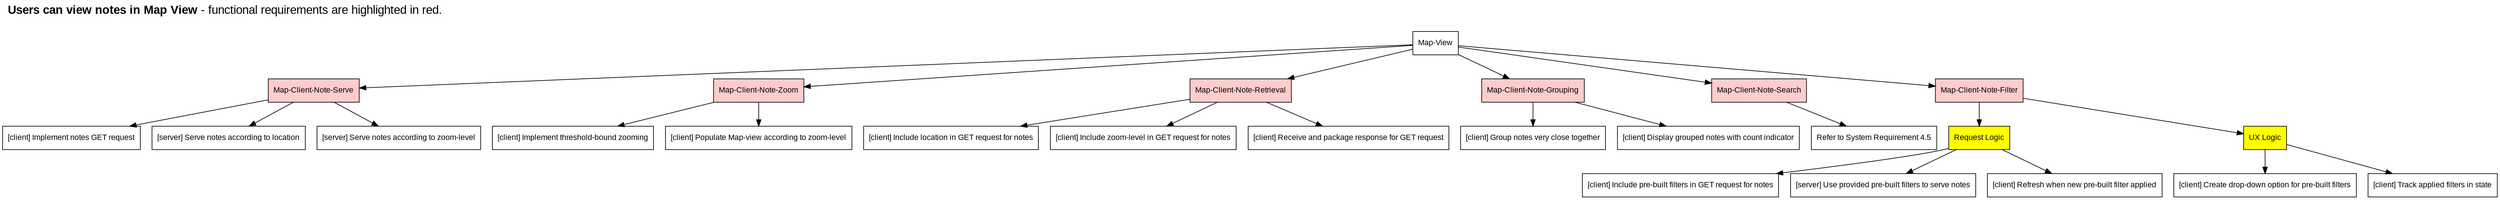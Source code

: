 /*
Users must be able to view local notes using a Map View

Map-Client-Note-Serve:      The server should return a list of all notes 
                            within a radius around a location

Map-Client-Zoom:            The client should allow zooming out upto a 
                            certain threshold

Map-Client-Note-Retrieval:  The client should send requests with the location
                            of the user to receive all applicable notes

Map-Client-Grouping:        The client should be able to group together notes 
                            that are very close together in the map to 
                            prevent crowding when zoomed out really far

 Map-Client-Search:         The client should be able to include search 
                            terms in their requests to filter the results 
                            they receive

Map-Client-Filter:          The client should be able to include pre-built 
                            filters in their requests to filter the results 
                            they receive eg. top 10 newest notes
*/

digraph L {
    fontsize = 18
    fontname = Arial
    labelloc = "t"
    labeljust = "l"
    rankdir="TB"

    // System feature title
    label = <<b>Users can view notes in Map View</b> - functional requirements are highlighted in red.<br/><br/>>

    // System feature
    node [shape=record fontname=Arial fontsize=12 fillcolor="lightblue"]
    0 [label="Map-View"]

    node [style=filled fillcolor="#FFCCCC"]
    1 [label="Map-Client-Note-Serve"]
    2 [label="Map-Client-Note-Zoom"]
    3 [label="Map-Client-Note-Retrieval"]
    4 [label="Map-Client-Note-Grouping"]
    5 [label="Map-Client-Note-Search"]
    6 [label="Map-Client-Note-Filter"]
    node [fillcolor="#FFFFFF"]
    0 -> 1, 2, 3, 4, 5, 6
    1.1 [label="[client] Implement notes GET request"]
    1.2 [label="[server] Serve notes according to location"]
    1.3 [label="[server] Serve notes according to zoom-level"]
    1 -> 1.1, 1.2, 1.3
    2.1 [label="[client] Implement threshold-bound zooming"]
    2.2 [label="[client] Populate Map-view according to zoom-level"]
    2 -> 2.1, 2.2
    3.1 [label="[client] Include location in GET request for notes"]
    3.2 [label="[client] Include zoom-level in GET request for notes"]
    3.3 [label="[client] Receive and package response for GET request"]
    3 -> 3.1, 3.2, 3.3
    4.1 [label="[client] Group notes very close together"]
    4.2 [label="[client] Display grouped notes with count indicator"]
    4 -> 4.1, 4.2
    5.1 [label="Refer to System Requirement 4.5"]
    5 -> 5.1
    RequestLogic [label="Request Logic" fillcolor="yellow"]
    UXLogic [label="UX Logic" fillcolor="yellow"]
    6.1 [label="[client] Include pre-built filters in GET request for notes"]
    6.2 [label="[server] Use provided pre-built filters to serve notes"]
    6.3 [label="[client] Create drop-down option for pre-built filters"]
    6.4 [label="[client] Refresh when new pre-built filter applied"]
    6.5 [label="[client] Track applied filters in state"]
    6 -> RequestLogic, UXLogic
    RequestLogic -> 6.1, 6.2, 6.4
    UXLogic -> 6.3, 6.5
}